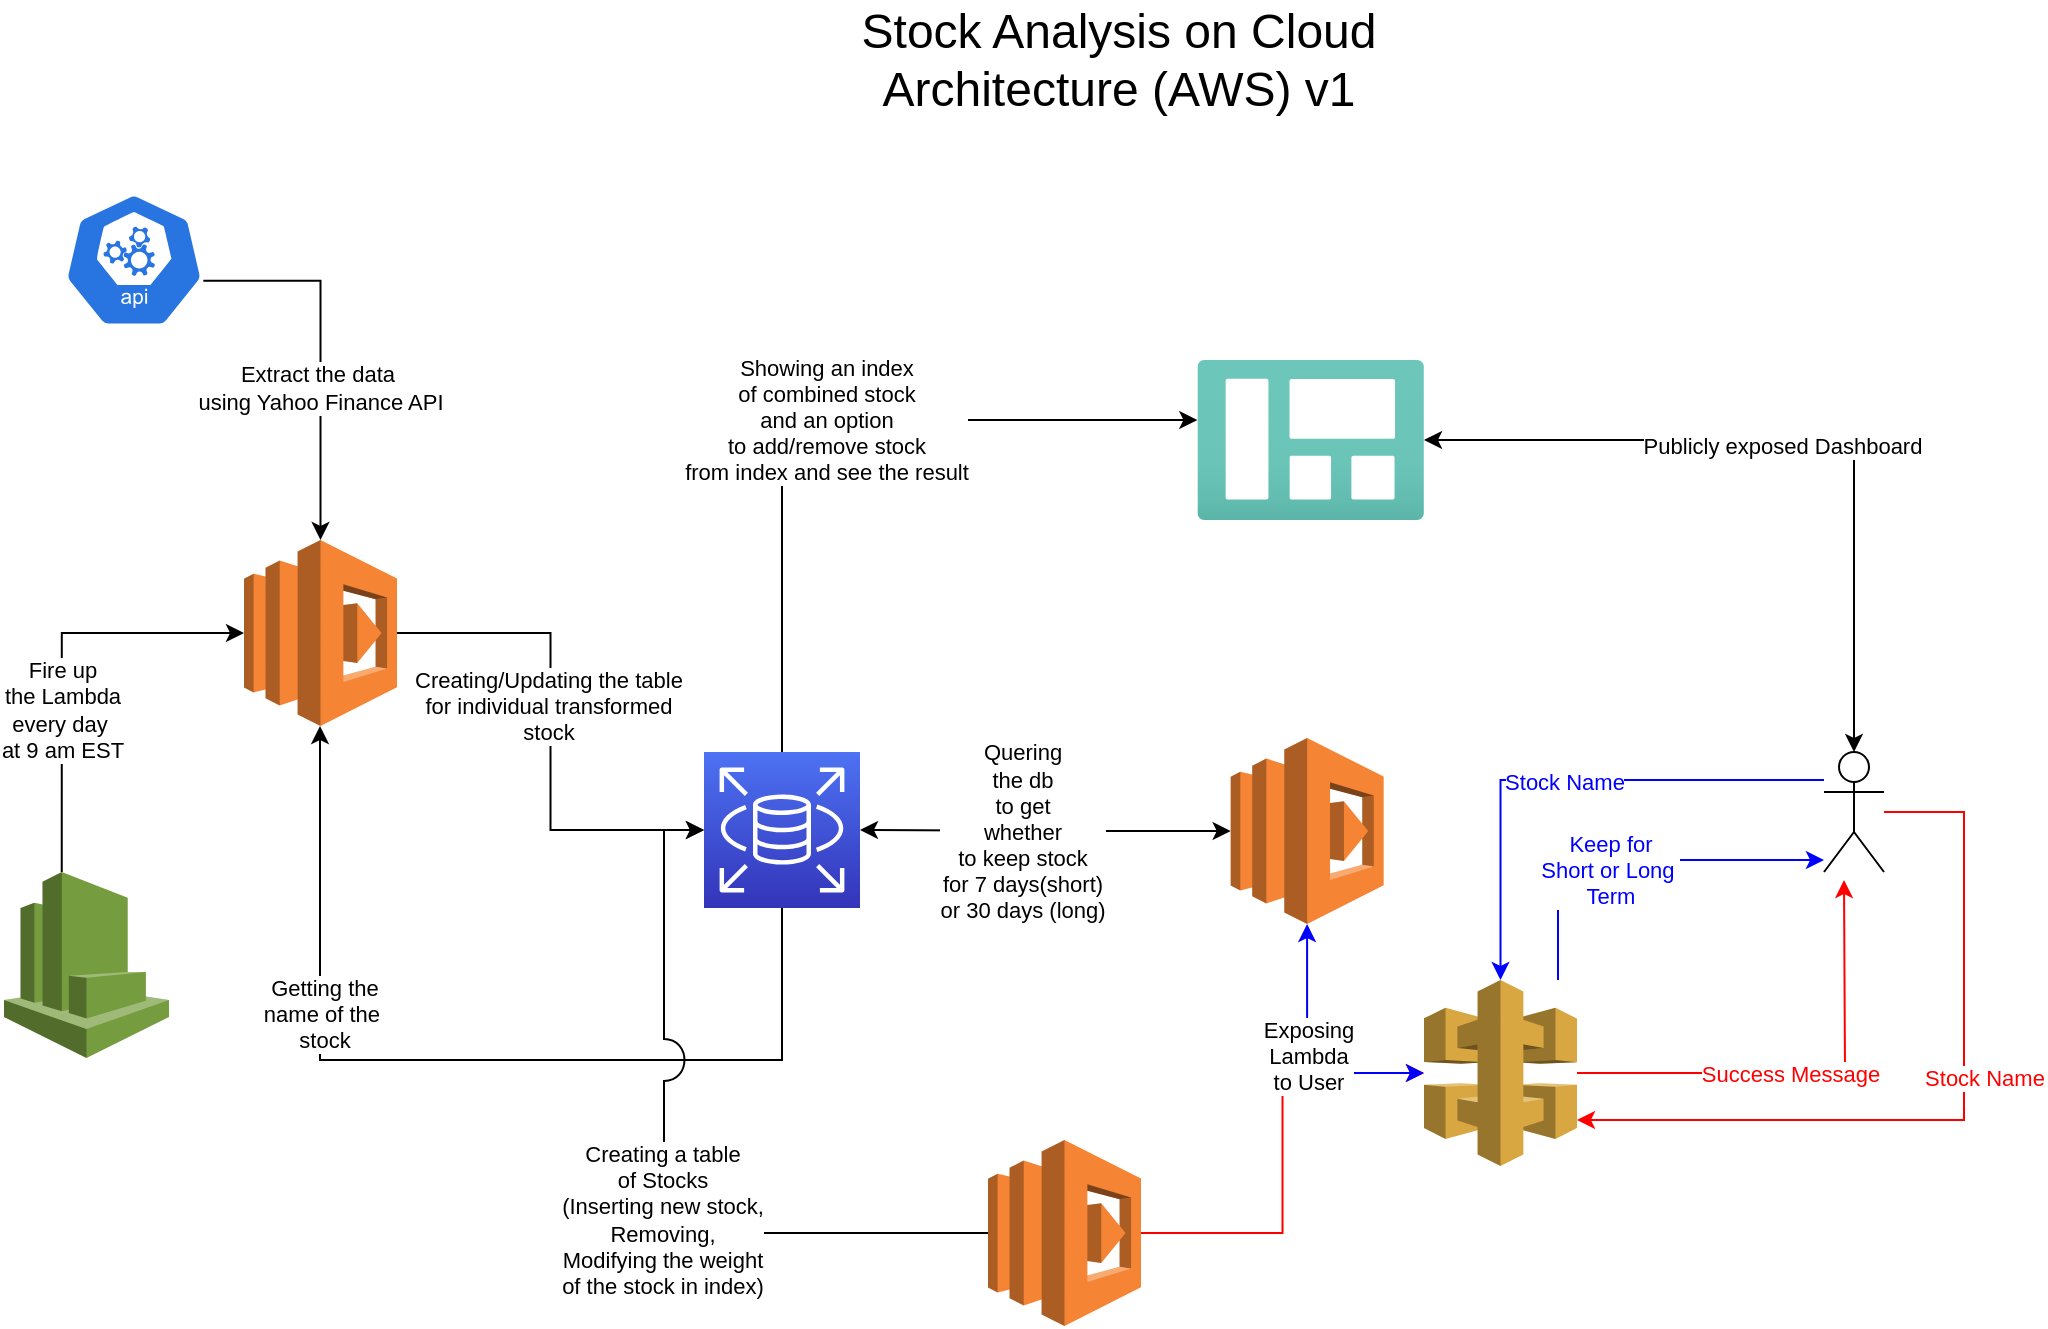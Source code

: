 <mxfile version="15.4.3" type="device"><diagram id="ew1TiqzuJbnBi7cEMYz7" name="Page-1"><mxGraphModel dx="984" dy="708" grid="1" gridSize="10" guides="1" tooltips="1" connect="1" arrows="1" fold="1" page="1" pageScale="1" pageWidth="1100" pageHeight="850" math="0" shadow="0"><root><mxCell id="0"/><mxCell id="1" parent="0"/><mxCell id="amsVjAYnvx_3xlUZQ8g9-3" value="" style="aspect=fixed;html=1;points=[];align=center;image;fontSize=12;image=img/lib/azure2/general/Dashboard.svg;" parent="1" vertex="1"><mxGeometry x="616.67" y="190" width="113.33" height="80" as="geometry"/></mxCell><mxCell id="amsVjAYnvx_3xlUZQ8g9-6" style="edgeStyle=orthogonalEdgeStyle;rounded=0;orthogonalLoop=1;jettySize=auto;html=1;exitX=0.995;exitY=0.63;exitDx=0;exitDy=0;exitPerimeter=0;" parent="1" source="81UaJMBDz9Utg4wWIZBS-33" target="amsVjAYnvx_3xlUZQ8g9-5" edge="1"><mxGeometry relative="1" as="geometry"><mxPoint x="120" y="140" as="sourcePoint"/></mxGeometry></mxCell><mxCell id="amsVjAYnvx_3xlUZQ8g9-9" value="Extract the data&amp;nbsp;&lt;br&gt;using Yahoo Finance API" style="edgeLabel;html=1;align=center;verticalAlign=middle;resizable=0;points=[];" parent="amsVjAYnvx_3xlUZQ8g9-6" vertex="1" connectable="0"><mxGeometry x="0.19" y="-1" relative="1" as="geometry"><mxPoint as="offset"/></mxGeometry></mxCell><mxCell id="amsVjAYnvx_3xlUZQ8g9-8" style="edgeStyle=orthogonalEdgeStyle;rounded=0;orthogonalLoop=1;jettySize=auto;html=1;entryX=0;entryY=0.5;entryDx=0;entryDy=0;entryPerimeter=0;" parent="1" source="amsVjAYnvx_3xlUZQ8g9-5" target="amsVjAYnvx_3xlUZQ8g9-13" edge="1"><mxGeometry relative="1" as="geometry"><mxPoint x="370" y="376.5" as="targetPoint"/></mxGeometry></mxCell><mxCell id="amsVjAYnvx_3xlUZQ8g9-14" value="Creating/Updating the table&lt;br&gt;for individual transformed&lt;br&gt;stock" style="edgeLabel;html=1;align=center;verticalAlign=middle;resizable=0;points=[];" parent="amsVjAYnvx_3xlUZQ8g9-8" vertex="1" connectable="0"><mxGeometry x="-0.104" y="-2" relative="1" as="geometry"><mxPoint as="offset"/></mxGeometry></mxCell><mxCell id="amsVjAYnvx_3xlUZQ8g9-5" value="" style="outlineConnect=0;dashed=0;verticalLabelPosition=bottom;verticalAlign=top;align=center;html=1;shape=mxgraph.aws3.lambda;fillColor=#F58534;gradientColor=none;" parent="1" vertex="1"><mxGeometry x="140" y="280" width="76.5" height="93" as="geometry"/></mxCell><mxCell id="81UaJMBDz9Utg4wWIZBS-3" style="edgeStyle=orthogonalEdgeStyle;rounded=0;orthogonalLoop=1;jettySize=auto;html=1;jumpStyle=none;jumpSize=11;" parent="1" source="amsVjAYnvx_3xlUZQ8g9-13" target="amsVjAYnvx_3xlUZQ8g9-5" edge="1"><mxGeometry relative="1" as="geometry"><Array as="points"><mxPoint x="409" y="540"/><mxPoint x="178" y="540"/></Array></mxGeometry></mxCell><mxCell id="81UaJMBDz9Utg4wWIZBS-4" value="Getting the&lt;br&gt;name of the&amp;nbsp;&lt;br&gt;stock" style="edgeLabel;html=1;align=center;verticalAlign=middle;resizable=0;points=[];" parent="81UaJMBDz9Utg4wWIZBS-3" vertex="1" connectable="0"><mxGeometry x="0.491" y="1" relative="1" as="geometry"><mxPoint x="3" y="23" as="offset"/></mxGeometry></mxCell><mxCell id="81UaJMBDz9Utg4wWIZBS-7" style="edgeStyle=orthogonalEdgeStyle;rounded=0;jumpStyle=none;jumpSize=11;orthogonalLoop=1;jettySize=auto;html=1;" parent="1" source="amsVjAYnvx_3xlUZQ8g9-13" target="amsVjAYnvx_3xlUZQ8g9-3" edge="1"><mxGeometry relative="1" as="geometry"><mxPoint x="510" y="340" as="targetPoint"/><Array as="points"><mxPoint x="409" y="220"/></Array></mxGeometry></mxCell><mxCell id="81UaJMBDz9Utg4wWIZBS-8" value="Showing an index&lt;br&gt;of combined stock&lt;br&gt;and an option&lt;br&gt;to add/remove stock&lt;br&gt;from index and see the result" style="edgeLabel;html=1;align=center;verticalAlign=middle;resizable=0;points=[];" parent="81UaJMBDz9Utg4wWIZBS-7" vertex="1" connectable="0"><mxGeometry x="0.693" y="1" relative="1" as="geometry"><mxPoint x="-129" y="1" as="offset"/></mxGeometry></mxCell><mxCell id="amsVjAYnvx_3xlUZQ8g9-13" value="" style="sketch=0;points=[[0,0,0],[0.25,0,0],[0.5,0,0],[0.75,0,0],[1,0,0],[0,1,0],[0.25,1,0],[0.5,1,0],[0.75,1,0],[1,1,0],[0,0.25,0],[0,0.5,0],[0,0.75,0],[1,0.25,0],[1,0.5,0],[1,0.75,0]];outlineConnect=0;fontColor=#232F3E;gradientColor=#4D72F3;gradientDirection=north;fillColor=#3334B9;strokeColor=#ffffff;dashed=0;verticalLabelPosition=top;verticalAlign=bottom;align=center;html=1;fontSize=12;fontStyle=0;aspect=fixed;shape=mxgraph.aws4.resourceIcon;resIcon=mxgraph.aws4.rds;labelPosition=center;" parent="1" vertex="1"><mxGeometry x="370" y="386" width="78" height="78" as="geometry"/></mxCell><mxCell id="amsVjAYnvx_3xlUZQ8g9-18" style="edgeStyle=orthogonalEdgeStyle;rounded=0;orthogonalLoop=1;jettySize=auto;html=1;entryX=0;entryY=0.5;entryDx=0;entryDy=0;entryPerimeter=0;exitX=0.35;exitY=0;exitDx=0;exitDy=0;exitPerimeter=0;" parent="1" source="3LbVMwqqCUIQ4BZY_lYZ-1" target="amsVjAYnvx_3xlUZQ8g9-5" edge="1"><mxGeometry relative="1" as="geometry"><mxPoint x="69" y="450" as="sourcePoint"/></mxGeometry></mxCell><mxCell id="amsVjAYnvx_3xlUZQ8g9-19" value="Fire up&lt;br&gt;the Lambda&lt;br&gt;every day&amp;nbsp;&lt;br&gt;at 9 am EST" style="edgeLabel;html=1;align=center;verticalAlign=middle;resizable=0;points=[];" parent="amsVjAYnvx_3xlUZQ8g9-18" vertex="1" connectable="0"><mxGeometry x="-0.466" y="-1" relative="1" as="geometry"><mxPoint x="-1" y="-25" as="offset"/></mxGeometry></mxCell><mxCell id="amsVjAYnvx_3xlUZQ8g9-20" value="Stock Analysis on Cloud &lt;br&gt;Architecture (AWS) v1" style="text;html=1;align=center;verticalAlign=middle;resizable=0;points=[];autosize=1;strokeColor=none;fillColor=none;fontSize=24;" parent="1" vertex="1"><mxGeometry x="441.67" y="10" width="270" height="60" as="geometry"/></mxCell><mxCell id="81UaJMBDz9Utg4wWIZBS-5" style="edgeStyle=orthogonalEdgeStyle;rounded=0;orthogonalLoop=1;jettySize=auto;html=1;entryX=0;entryY=0.5;entryDx=0;entryDy=0;entryPerimeter=0;jumpStyle=arc;jumpSize=21;" parent="1" source="81UaJMBDz9Utg4wWIZBS-2" target="amsVjAYnvx_3xlUZQ8g9-13" edge="1"><mxGeometry relative="1" as="geometry"><Array as="points"><mxPoint x="350" y="627"/><mxPoint x="350" y="425"/></Array></mxGeometry></mxCell><mxCell id="81UaJMBDz9Utg4wWIZBS-6" value="Creating a table&lt;br&gt;of Stocks&lt;br&gt;(Inserting new stock,&lt;br&gt;Removing,&lt;br&gt;Modifying the weight&lt;br&gt;of the stock in index)" style="edgeLabel;html=1;align=center;verticalAlign=middle;resizable=0;points=[];" parent="81UaJMBDz9Utg4wWIZBS-5" vertex="1" connectable="0"><mxGeometry x="0.312" y="1" relative="1" as="geometry"><mxPoint y="83" as="offset"/></mxGeometry></mxCell><mxCell id="81UaJMBDz9Utg4wWIZBS-27" style="edgeStyle=orthogonalEdgeStyle;rounded=0;jumpStyle=none;jumpSize=11;orthogonalLoop=1;jettySize=auto;html=1;strokeColor=#FF0000;" parent="1" source="81UaJMBDz9Utg4wWIZBS-2" target="81UaJMBDz9Utg4wWIZBS-20" edge="1"><mxGeometry relative="1" as="geometry"><mxPoint x="740" y="580" as="targetPoint"/></mxGeometry></mxCell><mxCell id="81UaJMBDz9Utg4wWIZBS-2" value="" style="outlineConnect=0;dashed=0;verticalLabelPosition=bottom;verticalAlign=top;align=center;html=1;shape=mxgraph.aws3.lambda;fillColor=#F58534;gradientColor=none;" parent="1" vertex="1"><mxGeometry x="512" y="580" width="76.5" height="93" as="geometry"/></mxCell><mxCell id="81UaJMBDz9Utg4wWIZBS-15" style="edgeStyle=orthogonalEdgeStyle;rounded=0;jumpStyle=none;jumpSize=11;orthogonalLoop=1;jettySize=auto;html=1;strokeColor=#0000FF;" parent="1" source="81UaJMBDz9Utg4wWIZBS-11" target="81UaJMBDz9Utg4wWIZBS-20" edge="1"><mxGeometry relative="1" as="geometry"><mxPoint x="920.5" y="326.0" as="sourcePoint"/><mxPoint x="780" y="326.0" as="targetPoint"/><Array as="points"><mxPoint x="810" y="400"/><mxPoint x="810" y="400"/></Array></mxGeometry></mxCell><mxCell id="81UaJMBDz9Utg4wWIZBS-16" value="Stock Name" style="edgeLabel;html=1;align=center;verticalAlign=middle;resizable=0;points=[];fontColor=#0000FF;" parent="81UaJMBDz9Utg4wWIZBS-15" vertex="1" connectable="0"><mxGeometry x="-0.101" y="1" relative="1" as="geometry"><mxPoint x="-13" as="offset"/></mxGeometry></mxCell><mxCell id="81UaJMBDz9Utg4wWIZBS-39" style="edgeStyle=orthogonalEdgeStyle;rounded=0;jumpStyle=arc;jumpSize=21;orthogonalLoop=1;jettySize=auto;html=1;fontColor=#FF0000;startArrow=classic;startFill=1;endArrow=classic;endFill=1;strokeColor=#000000;" parent="1" source="81UaJMBDz9Utg4wWIZBS-11" target="amsVjAYnvx_3xlUZQ8g9-3" edge="1"><mxGeometry relative="1" as="geometry"><Array as="points"><mxPoint x="945" y="230"/></Array></mxGeometry></mxCell><mxCell id="81UaJMBDz9Utg4wWIZBS-40" value="Publicly exposed Dashboard" style="edgeLabel;html=1;align=center;verticalAlign=middle;resizable=0;points=[];fontColor=#000000;" parent="81UaJMBDz9Utg4wWIZBS-39" vertex="1" connectable="0"><mxGeometry x="0.039" y="3" relative="1" as="geometry"><mxPoint as="offset"/></mxGeometry></mxCell><mxCell id="81UaJMBDz9Utg4wWIZBS-11" value="" style="shape=umlActor;verticalLabelPosition=bottom;verticalAlign=top;html=1;outlineConnect=0;shadow=0;" parent="1" vertex="1"><mxGeometry x="930.0" y="386" width="30" height="60" as="geometry"/></mxCell><mxCell id="81UaJMBDz9Utg4wWIZBS-26" style="edgeStyle=orthogonalEdgeStyle;rounded=0;jumpStyle=none;jumpSize=11;orthogonalLoop=1;jettySize=auto;html=1;startArrow=classic;startFill=1;" parent="1" source="81UaJMBDz9Utg4wWIZBS-19" target="amsVjAYnvx_3xlUZQ8g9-13" edge="1"><mxGeometry relative="1" as="geometry"/></mxCell><mxCell id="81UaJMBDz9Utg4wWIZBS-28" value="Quering&lt;br&gt;the db&lt;br&gt;to get&lt;br&gt;whether&lt;br&gt;to keep stock&lt;br&gt;for 7 days(short)&lt;br&gt;or 30 days (long)" style="edgeLabel;html=1;align=center;verticalAlign=middle;resizable=0;points=[];" parent="81UaJMBDz9Utg4wWIZBS-26" vertex="1" connectable="0"><mxGeometry x="0.138" y="1" relative="1" as="geometry"><mxPoint as="offset"/></mxGeometry></mxCell><mxCell id="81UaJMBDz9Utg4wWIZBS-19" value="" style="outlineConnect=0;dashed=0;verticalLabelPosition=bottom;verticalAlign=top;align=center;html=1;shape=mxgraph.aws3.lambda;fillColor=#F58534;gradientColor=none;" parent="1" vertex="1"><mxGeometry x="633.34" y="379" width="76.5" height="93" as="geometry"/></mxCell><mxCell id="81UaJMBDz9Utg4wWIZBS-21" style="edgeStyle=orthogonalEdgeStyle;rounded=0;jumpStyle=none;jumpSize=11;orthogonalLoop=1;jettySize=auto;html=1;strokeColor=#0000FF;" parent="1" source="81UaJMBDz9Utg4wWIZBS-20" target="81UaJMBDz9Utg4wWIZBS-11" edge="1"><mxGeometry relative="1" as="geometry"><mxPoint x="797" y="440" as="sourcePoint"/><Array as="points"><mxPoint x="797" y="440"/></Array></mxGeometry></mxCell><mxCell id="81UaJMBDz9Utg4wWIZBS-22" value="Keep for&lt;br&gt;Short or Long&amp;nbsp;&lt;br&gt;Term" style="edgeLabel;html=1;align=center;verticalAlign=middle;resizable=0;points=[];fontColor=#0000FF;" parent="81UaJMBDz9Utg4wWIZBS-21" vertex="1" connectable="0"><mxGeometry x="-0.429" y="-1" relative="1" as="geometry"><mxPoint x="25" as="offset"/></mxGeometry></mxCell><mxCell id="81UaJMBDz9Utg4wWIZBS-25" value="Exposing&lt;br&gt;Lambda&lt;br&gt;to User" style="edgeStyle=orthogonalEdgeStyle;rounded=0;jumpStyle=none;jumpSize=11;orthogonalLoop=1;jettySize=auto;html=1;startArrow=classic;startFill=1;strokeColor=#0000FF;" parent="1" source="81UaJMBDz9Utg4wWIZBS-20" target="81UaJMBDz9Utg4wWIZBS-19" edge="1"><mxGeometry relative="1" as="geometry"/></mxCell><mxCell id="81UaJMBDz9Utg4wWIZBS-36" style="edgeStyle=orthogonalEdgeStyle;rounded=0;jumpStyle=arc;jumpSize=21;orthogonalLoop=1;jettySize=auto;html=1;fontColor=#FF0000;startArrow=none;startFill=0;strokeColor=#FF0000;" parent="1" source="81UaJMBDz9Utg4wWIZBS-20" edge="1"><mxGeometry relative="1" as="geometry"><mxPoint x="940" y="450" as="targetPoint"/></mxGeometry></mxCell><mxCell id="81UaJMBDz9Utg4wWIZBS-37" value="Success Message" style="edgeLabel;html=1;align=center;verticalAlign=middle;resizable=0;points=[];fontColor=#FF0000;" parent="81UaJMBDz9Utg4wWIZBS-36" vertex="1" connectable="0"><mxGeometry x="-0.079" relative="1" as="geometry"><mxPoint as="offset"/></mxGeometry></mxCell><mxCell id="81UaJMBDz9Utg4wWIZBS-20" value="" style="outlineConnect=0;dashed=0;verticalLabelPosition=bottom;verticalAlign=top;align=center;html=1;shape=mxgraph.aws3.api_gateway;fillColor=#D9A741;gradientColor=none;shadow=0;" parent="1" vertex="1"><mxGeometry x="730" y="500" width="76.5" height="93" as="geometry"/></mxCell><mxCell id="81UaJMBDz9Utg4wWIZBS-30" style="edgeStyle=orthogonalEdgeStyle;rounded=0;jumpStyle=none;jumpSize=11;orthogonalLoop=1;jettySize=auto;html=1;strokeColor=#FF0000;" parent="1" source="81UaJMBDz9Utg4wWIZBS-11" target="81UaJMBDz9Utg4wWIZBS-20" edge="1"><mxGeometry relative="1" as="geometry"><mxPoint x="965" y="580" as="sourcePoint"/><mxPoint x="820" y="610" as="targetPoint"/><Array as="points"><mxPoint x="1000" y="416"/><mxPoint x="1000" y="570"/></Array></mxGeometry></mxCell><mxCell id="81UaJMBDz9Utg4wWIZBS-31" value="Stock Name" style="edgeLabel;html=1;align=center;verticalAlign=middle;resizable=0;points=[];fontColor=#FF0000;" parent="81UaJMBDz9Utg4wWIZBS-30" vertex="1" connectable="0"><mxGeometry x="-0.101" y="1" relative="1" as="geometry"><mxPoint x="9" y="-1" as="offset"/></mxGeometry></mxCell><mxCell id="81UaJMBDz9Utg4wWIZBS-33" value="" style="sketch=0;html=1;dashed=0;whitespace=wrap;fillColor=#2875E2;strokeColor=#ffffff;points=[[0.005,0.63,0],[0.1,0.2,0],[0.9,0.2,0],[0.5,0,0],[0.995,0.63,0],[0.72,0.99,0],[0.5,1,0],[0.28,0.99,0]];shape=mxgraph.kubernetes.icon;prIcon=api;shadow=0;fontColor=#FF0000;" parent="1" vertex="1"><mxGeometry x="50" y="100" width="70" height="80" as="geometry"/></mxCell><mxCell id="3LbVMwqqCUIQ4BZY_lYZ-1" value="" style="outlineConnect=0;dashed=0;verticalLabelPosition=bottom;verticalAlign=top;align=center;html=1;shape=mxgraph.aws3.cloudwatch;fillColor=#759C3E;gradientColor=none;" vertex="1" parent="1"><mxGeometry x="20" y="446" width="82.5" height="93" as="geometry"/></mxCell></root></mxGraphModel></diagram></mxfile>